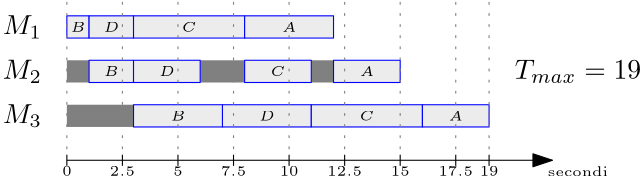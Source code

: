 <?xml version="1.0"?>
<!DOCTYPE ipe SYSTEM "ipe.dtd">
<ipe version="70218" creator="Ipe 7.2.28">
<info created="D:20241010125258" modified="D:20241010151954"/>
<ipestyle name="basic">
<symbol name="arrow/arc(spx)">
<path stroke="sym-stroke" fill="sym-stroke" pen="sym-pen">
0 0 m
-1 0.333 l
-1 -0.333 l
h
</path>
</symbol>
<symbol name="arrow/farc(spx)">
<path stroke="sym-stroke" fill="white" pen="sym-pen">
0 0 m
-1 0.333 l
-1 -0.333 l
h
</path>
</symbol>
<symbol name="arrow/ptarc(spx)">
<path stroke="sym-stroke" fill="sym-stroke" pen="sym-pen">
0 0 m
-1 0.333 l
-0.8 0 l
-1 -0.333 l
h
</path>
</symbol>
<symbol name="arrow/fptarc(spx)">
<path stroke="sym-stroke" fill="white" pen="sym-pen">
0 0 m
-1 0.333 l
-0.8 0 l
-1 -0.333 l
h
</path>
</symbol>
<symbol name="mark/circle(sx)" transformations="translations">
<path fill="sym-stroke">
0.6 0 0 0.6 0 0 e
0.4 0 0 0.4 0 0 e
</path>
</symbol>
<symbol name="mark/disk(sx)" transformations="translations">
<path fill="sym-stroke">
0.6 0 0 0.6 0 0 e
</path>
</symbol>
<symbol name="mark/fdisk(sfx)" transformations="translations">
<group>
<path fill="sym-fill">
0.5 0 0 0.5 0 0 e
</path>
<path fill="sym-stroke" fillrule="eofill">
0.6 0 0 0.6 0 0 e
0.4 0 0 0.4 0 0 e
</path>
</group>
</symbol>
<symbol name="mark/box(sx)" transformations="translations">
<path fill="sym-stroke" fillrule="eofill">
-0.6 -0.6 m
0.6 -0.6 l
0.6 0.6 l
-0.6 0.6 l
h
-0.4 -0.4 m
0.4 -0.4 l
0.4 0.4 l
-0.4 0.4 l
h
</path>
</symbol>
<symbol name="mark/square(sx)" transformations="translations">
<path fill="sym-stroke">
-0.6 -0.6 m
0.6 -0.6 l
0.6 0.6 l
-0.6 0.6 l
h
</path>
</symbol>
<symbol name="mark/fsquare(sfx)" transformations="translations">
<group>
<path fill="sym-fill">
-0.5 -0.5 m
0.5 -0.5 l
0.5 0.5 l
-0.5 0.5 l
h
</path>
<path fill="sym-stroke" fillrule="eofill">
-0.6 -0.6 m
0.6 -0.6 l
0.6 0.6 l
-0.6 0.6 l
h
-0.4 -0.4 m
0.4 -0.4 l
0.4 0.4 l
-0.4 0.4 l
h
</path>
</group>
</symbol>
<symbol name="mark/cross(sx)" transformations="translations">
<group>
<path fill="sym-stroke">
-0.43 -0.57 m
0.57 0.43 l
0.43 0.57 l
-0.57 -0.43 l
h
</path>
<path fill="sym-stroke">
-0.43 0.57 m
0.57 -0.43 l
0.43 -0.57 l
-0.57 0.43 l
h
</path>
</group>
</symbol>
<symbol name="arrow/fnormal(spx)">
<path stroke="sym-stroke" fill="white" pen="sym-pen">
0 0 m
-1 0.333 l
-1 -0.333 l
h
</path>
</symbol>
<symbol name="arrow/pointed(spx)">
<path stroke="sym-stroke" fill="sym-stroke" pen="sym-pen">
0 0 m
-1 0.333 l
-0.8 0 l
-1 -0.333 l
h
</path>
</symbol>
<symbol name="arrow/fpointed(spx)">
<path stroke="sym-stroke" fill="white" pen="sym-pen">
0 0 m
-1 0.333 l
-0.8 0 l
-1 -0.333 l
h
</path>
</symbol>
<symbol name="arrow/linear(spx)">
<path stroke="sym-stroke" pen="sym-pen">
-1 0.333 m
0 0 l
-1 -0.333 l
</path>
</symbol>
<symbol name="arrow/fdouble(spx)">
<path stroke="sym-stroke" fill="white" pen="sym-pen">
0 0 m
-1 0.333 l
-1 -0.333 l
h
-1 0 m
-2 0.333 l
-2 -0.333 l
h
</path>
</symbol>
<symbol name="arrow/double(spx)">
<path stroke="sym-stroke" fill="sym-stroke" pen="sym-pen">
0 0 m
-1 0.333 l
-1 -0.333 l
h
-1 0 m
-2 0.333 l
-2 -0.333 l
h
</path>
</symbol>
<symbol name="arrow/mid-normal(spx)">
<path stroke="sym-stroke" fill="sym-stroke" pen="sym-pen">
0.5 0 m
-0.5 0.333 l
-0.5 -0.333 l
h
</path>
</symbol>
<symbol name="arrow/mid-fnormal(spx)">
<path stroke="sym-stroke" fill="white" pen="sym-pen">
0.5 0 m
-0.5 0.333 l
-0.5 -0.333 l
h
</path>
</symbol>
<symbol name="arrow/mid-pointed(spx)">
<path stroke="sym-stroke" fill="sym-stroke" pen="sym-pen">
0.5 0 m
-0.5 0.333 l
-0.3 0 l
-0.5 -0.333 l
h
</path>
</symbol>
<symbol name="arrow/mid-fpointed(spx)">
<path stroke="sym-stroke" fill="white" pen="sym-pen">
0.5 0 m
-0.5 0.333 l
-0.3 0 l
-0.5 -0.333 l
h
</path>
</symbol>
<symbol name="arrow/mid-double(spx)">
<path stroke="sym-stroke" fill="sym-stroke" pen="sym-pen">
1 0 m
0 0.333 l
0 -0.333 l
h
0 0 m
-1 0.333 l
-1 -0.333 l
h
</path>
</symbol>
<symbol name="arrow/mid-fdouble(spx)">
<path stroke="sym-stroke" fill="white" pen="sym-pen">
1 0 m
0 0.333 l
0 -0.333 l
h
0 0 m
-1 0.333 l
-1 -0.333 l
h
</path>
</symbol>
<anglesize name="22.5 deg" value="22.5"/>
<anglesize name="30 deg" value="30"/>
<anglesize name="45 deg" value="45"/>
<anglesize name="60 deg" value="60"/>
<anglesize name="90 deg" value="90"/>
<arrowsize name="large" value="10"/>
<arrowsize name="small" value="5"/>
<arrowsize name="tiny" value="3"/>
<color name="blue" value="0 0 1"/>
<color name="brown" value="0.647 0.165 0.165"/>
<color name="darkblue" value="0 0 0.545"/>
<color name="darkcyan" value="0 0.545 0.545"/>
<color name="darkgray" value="0.663"/>
<color name="darkgreen" value="0 0.392 0"/>
<color name="darkmagenta" value="0.545 0 0.545"/>
<color name="darkorange" value="1 0.549 0"/>
<color name="darkred" value="0.545 0 0"/>
<color name="gold" value="1 0.843 0"/>
<color name="gray" value="0.745"/>
<color name="green" value="0 1 0"/>
<color name="lightblue" value="0.678 0.847 0.902"/>
<color name="lightcyan" value="0.878 1 1"/>
<color name="lightgray" value="0.827"/>
<color name="lightgreen" value="0.565 0.933 0.565"/>
<color name="lightyellow" value="1 1 0.878"/>
<color name="navy" value="0 0 0.502"/>
<color name="orange" value="1 0.647 0"/>
<color name="pink" value="1 0.753 0.796"/>
<color name="purple" value="0.627 0.125 0.941"/>
<color name="red" value="1 0 0"/>
<color name="seagreen" value="0.18 0.545 0.341"/>
<color name="turquoise" value="0.251 0.878 0.816"/>
<color name="violet" value="0.933 0.51 0.933"/>
<color name="yellow" value="1 1 0"/>
<dashstyle name="dash dot dotted" value="[4 2 1 2 1 2] 0"/>
<dashstyle name="dash dotted" value="[4 2 1 2] 0"/>
<dashstyle name="dashed" value="[4] 0"/>
<dashstyle name="dotted" value="[1 3] 0"/>
<gridsize name="10 pts (~3.5 mm)" value="10"/>
<gridsize name="14 pts (~5 mm)" value="14"/>
<gridsize name="16 pts (~6 mm)" value="16"/>
<gridsize name="20 pts (~7 mm)" value="20"/>
<gridsize name="28 pts (~10 mm)" value="28"/>
<gridsize name="32 pts (~12 mm)" value="32"/>
<gridsize name="4 pts" value="4"/>
<gridsize name="56 pts (~20 mm)" value="56"/>
<gridsize name="8 pts (~3 mm)" value="8"/>
<opacity name="10%" value="0.1"/>
<opacity name="30%" value="0.3"/>
<opacity name="50%" value="0.5"/>
<opacity name="75%" value="0.75"/>
<pen name="fat" value="1.2"/>
<pen name="heavier" value="0.8"/>
<pen name="ultrafat" value="2"/>
<symbolsize name="large" value="5"/>
<symbolsize name="small" value="2"/>
<symbolsize name="tiny" value="1.1"/>
<textsize name="Huge" value="\Huge"/>
<textsize name="LARGE" value="\LARGE"/>
<textsize name="Large" value="\Large"/>
<textsize name="footnote" value="\footnotesize"/>
<textsize name="huge" value="\huge"/>
<textsize name="large" value="\large"/>
<textsize name="script" value="\scriptsize"/>
<textsize name="small" value="\small"/>
<textsize name="tiny" value="\tiny"/>
<textstyle name="center" begin="\begin{center}" end="\end{center}"/>
<textstyle name="item" begin="\begin{itemize}\item{}" end="\end{itemize}"/>
<textstyle name="itemize" begin="\begin{itemize}" end="\end{itemize}"/>
<tiling name="falling" angle="-60" step="4" width="1"/>
<tiling name="rising" angle="30" step="4" width="1"/>
</ipestyle>
<page>
<layer name="alpha"/>
<view layers="alpha" active="alpha"/>
<text layer="alpha" matrix="1 0 0 1 0 -16" transformations="translations" pos="104 760" stroke="0" type="label" width="14.135" height="6.812" depth="1.49" halign="center" valign="center" style="math">M_1</text>
<text matrix="1 0 0 1 0 -32" transformations="translations" pos="104 760" stroke="0" type="label" width="14.135" height="6.812" depth="1.49" halign="center" valign="center" style="math">M_2</text>
<path matrix="1.15 0 0 1 -18 -16" stroke="0" arrow="normal/normal">
120 712 m
272 712 l
</path>
<path matrix="1 0 0 1 0 -18.0013" stroke="0">
120 716 m
120 712 l
</path>
<path matrix="1 0 0 1 20 -18.0013" stroke="0">
120 716 m
120 712 l
</path>
<path matrix="1 0 0 1 40 -18.0013" stroke="0">
120 716 m
120 712 l
</path>
<path matrix="1 0 0 1 60 -18.0013" stroke="0">
120 716 m
120 712 l
</path>
<path matrix="1 0 0 1 80 -18.0013" stroke="0">
120 716 m
120 712 l
</path>
<path matrix="1 0 0 1 100 -18.0013" stroke="0">
120 716 m
120 712 l
</path>
<path matrix="1 0 0 1 120 -18.0013" stroke="0">
120 716 m
120 712 l
</path>
<path matrix="1 0 0 1 140 -18.0013" stroke="0">
120 716 m
120 712 l
</path>
<text matrix="1 0 0 1 16 -68" transformations="translations" pos="104 760" stroke="0" type="label" width="3.39" height="3.21" depth="0" halign="center" valign="center" size="tiny" style="math">0</text>
<text matrix="1 0 0 1 36 -68" transformations="translations" pos="104 760" stroke="0" type="label" width="9.063" height="3.21" depth="0" halign="center" valign="center" size="tiny" style="math">2.5</text>
<text matrix="1 0 0 1 56 -68" transformations="translations" pos="104 760" stroke="0" type="label" width="3.39" height="3.21" depth="0" halign="center" valign="center" size="tiny" style="math">5</text>
<text matrix="1 0 0 1 76 -68" transformations="translations" pos="104 760" stroke="0" type="label" width="9.063" height="3.21" depth="0" halign="center" valign="center" size="tiny" style="math">7.5</text>
<text matrix="1 0 0 1 96 -68" transformations="translations" pos="104 760" stroke="0" type="label" width="6.78" height="3.21" depth="0" halign="center" valign="center" size="tiny" style="math">10</text>
<text matrix="1 0 0 1 116 -68" transformations="translations" pos="104 760" stroke="0" type="label" width="12.453" height="3.21" depth="0" halign="center" valign="center" size="tiny" style="math">12.5</text>
<text matrix="1 0 0 1 136 -68" transformations="translations" pos="104 760" stroke="0" type="label" width="6.78" height="3.21" depth="0" halign="center" valign="center" size="tiny" style="math">15</text>
<text matrix="1 0 0 1 156 -68" transformations="translations" pos="104 760" stroke="0" type="label" width="12.453" height="3.21" depth="0" halign="center" valign="center" size="tiny" style="math">17.5</text>
<text matrix="1 0 0 1 200 -68" transformations="translations" pos="104 760" stroke="0" type="label" width="21.69" height="3.459" depth="0" halign="center" valign="center" size="tiny">secondi</text>
<text matrix="1 0 0 1 0 -48" transformations="translations" pos="104 760" stroke="0" type="label" width="14.135" height="6.812" depth="1.49" halign="center" valign="center" style="math">M_3</text>
<path stroke="0 0 1" fill="0.925">
120 748 m
120 740 l
128 740 l
128 748 l
h
</path>
<path stroke="0 0 1" fill="0.925">
128 748 m
128 740 l
144 740 l
144 748 l
h
</path>
<path stroke="0 0 1" fill="0.925">
144 748 m
144 740 l
184 740 l
184 748 l
h
</path>
<path stroke="0 0 1" fill="0.925">
184 748 m
184 740 l
216 740 l
216 748 l
h
</path>
<path stroke="0 0 1" fill="0.925">
176 716 m
176 708 l
208 708 l
208 716 l
h
</path>
<path stroke="0 0 1" fill="0.925">
208 716 m
208 708 l
248 708 l
248 716 l
h
</path>
<path stroke="0 0 1" fill="0.925">
248 716 m
248 708 l
272 708 l
272 716 l
h
</path>
<text matrix="1 0 0 1 20 -16" transformations="translations" pos="104 760" stroke="0" type="label" width="5.398" height="3.404" depth="0" halign="center" valign="center" size="tiny" style="math">B</text>
<text matrix="1 0 0 1 32 -16" transformations="translations" pos="104 760" stroke="0" type="label" width="5.702" height="3.404" depth="0" halign="center" valign="center" size="tiny" style="math">D</text>
<text matrix="1 0 0 1 88 -48" transformations="translations" pos="104 760" stroke="0" type="label" width="5.702" height="3.404" depth="0" halign="center" valign="center" size="tiny" style="math">D</text>
<text matrix="1 0 0 1 60 -16" transformations="translations" pos="104 760" stroke="0" type="label" width="5.3" height="3.404" depth="0" halign="center" valign="center" size="tiny" style="math">C</text>
<text matrix="1 0 0 1 124 -48" transformations="translations" pos="104 760" stroke="0" type="label" width="5.3" height="3.404" depth="0" halign="center" valign="center" size="tiny" style="math">C</text>
<text matrix="1 0 0 1 96 -16" transformations="translations" pos="104 760" stroke="0" type="label" width="5.161" height="3.404" depth="0" halign="center" valign="center" size="tiny" style="math">A</text>
<text matrix="1 0 0 1 156 -48" transformations="translations" pos="104 760" stroke="0" type="label" width="5.161" height="3.404" depth="0" halign="center" valign="center" size="tiny" style="math">A</text>
<path fill="0.502">
120 732 m
120 724 l
128 724 l
128 732 l
h
</path>
<path fill="0.502">
120 716 m
120 708 l
144 708 l
144 716 l
h
</path>
<path fill="0.502">
168 732 m
168 724 l
184 724 l
184 732 l
h
</path>
<path fill="0.502">
208 732 m
208 724 l
216 724 l
216 732 l
h
</path>
<path stroke="0 0 1" fill="0.925">
128 732 m
128 724 l
144 724 l
144 732 l
h
</path>
<path stroke="0 0 1" fill="0.925">
144 732 m
144 724 l
168 724 l
168 732 l
h
</path>
<path stroke="0 0 1" fill="0.925">
184 732 m
184 724 l
208 724 l
208 732 l
h
</path>
<path stroke="0 0 1" fill="0.925">
216 732 m
216 724 l
240 724 l
240 732 l
h
</path>
<path stroke="0 0 1" fill="0.925">
144 716 m
144 708 l
176 708 l
176 716 l
h
</path>
<text matrix="1 0 0 1 32 -32" transformations="translations" pos="104 760" stroke="0" type="label" width="5.398" height="3.404" depth="0" halign="center" valign="center" size="tiny" style="math">B</text>
<text matrix="1 0 0 1 52 -32" transformations="translations" pos="104 760" stroke="0" type="label" width="5.702" height="3.404" depth="0" halign="center" valign="center" size="tiny" style="math">D</text>
<text matrix="1 0 0 1 92 -32" transformations="translations" pos="104 760" stroke="0" type="label" width="5.3" height="3.404" depth="0" halign="center" valign="center" size="tiny" style="math">C</text>
<text matrix="1 0 0 1 124 -32" transformations="translations" pos="104 760" stroke="0" type="label" width="5.161" height="3.404" depth="0" halign="center" valign="center" size="tiny" style="math">A</text>
<path matrix="1 0 0 0.891667 0 61.5667" stroke="0.502" dash="dotted">
120 716 m
120 776 l
</path>
<path matrix="1 0 0 0.891667 20 61.5667" stroke="0.502" dash="dotted">
120 716 m
120 776 l
</path>
<path matrix="1 0 0 0.891667 40 61.5667" stroke="0.502" dash="dotted">
120 716 m
120 776 l
</path>
<path matrix="1 0 0 0.891667 60 61.5667" stroke="0.502" dash="dotted">
120 716 m
120 776 l
</path>
<path matrix="1 0 0 0.891667 80 61.5667" stroke="0.502" dash="dotted">
120 716 m
120 776 l
</path>
<path matrix="1 0 0 0.891667 100 61.5667" stroke="0.502" dash="dotted">
120 716 m
120 776 l
</path>
<path matrix="1 0 0 0.891667 120 61.5667" stroke="0.502" dash="dotted">
120 716 m
120 776 l
</path>
<path matrix="1 0 0 0.891667 140 61.5667" stroke="0.502" dash="dotted">
120 716 m
120 776 l
</path>
<text matrix="1 0 0 1 56 -48" transformations="translations" pos="104 760" stroke="0" type="label" width="5.398" height="3.404" depth="0" halign="center" valign="center" size="tiny" style="math">B</text>
<path matrix="1 0 0 1 152 -18.0013" stroke="0">
120 716 m
120 712 l
</path>
<text matrix="1 0 0 1 168 -68" transformations="translations" pos="104 760" stroke="0" type="label" width="6.78" height="3.21" depth="0" halign="center" valign="center" size="tiny" style="math">19</text>
<path matrix="1 0 0 0.891667 152 61.5667" stroke="0.502" dash="dotted">
120 716 m
120 776 l
</path>
<text matrix="1 0 0 1 200 -32" transformations="translations" pos="104 760" stroke="0" type="label" width="45.475" height="6.812" depth="1.49" halign="center" valign="center" style="math">T_{max}=19</text>
</page>
</ipe>
